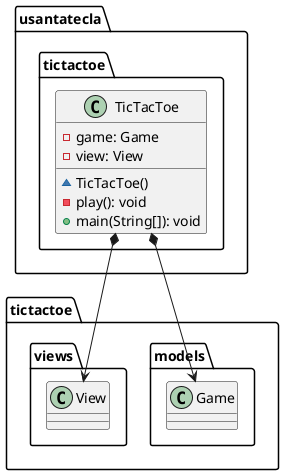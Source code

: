 @startuml tictactoe
class  usantatecla.tictactoe.TicTacToe{
- game: Game
- view: View
~ TicTacToe()
- play(): void
+ main(String[]): void
}
usantatecla.tictactoe.TicTacToe *-down-> tictactoe.models.Game
usantatecla.tictactoe.TicTacToe *-down-> tictactoe.views.View
@enduml

@startuml tictactoe.views
class Console as "utils.Console"{}
class Coordinate as "tictactoe.models.Coordinate" {}
class Game as "tictactoe.models.Game"{}
class LimitedIntDialog as " utils.LimitedIntDialog"{}
class Token as "tictactoe.models.Token"{}
class Error as "tictactoe.models.Error"{}

class  tictactoe.views.CoordinateView{
+ read(String): Coordinate
}
Console <..-down- tictactoe.views.CoordinateView
Coordinate <..-down- tictactoe.views.CoordinateView
tictactoe.views.CoordinateView ..> tictactoe.views.ErrorView

class  tictactoe.views.ErrorView{
- {static} MESSAGES: String[]
~ ErrorView(Error)
~ writeln()
}
Console <..-down- tictactoe.views.ErrorView
tictactoe.views.ErrorView *-down-> Error

class  tictactoe.views.GameView{
~ GameView(Game)
~ write()
}
tictactoe.views.GameView ..> tictactoe.views.Message
tictactoe.views.GameView *-down-> Game
tictactoe.views.GameView ..> Coordinate
tictactoe.views.GameView ..> tictactoe.views.TokenView

enum  tictactoe.views.Message{
+ TITLE
+ NUMBER_PLAYERS
+ SEPARATOR
+ VERTICAL_LINE_LEFT
+ VERTICAL_LINE_CENTERED
+ VERTICAL_LINE_RIGHT
+ ENTER_COORDINATE_TO_PUT
+ ENTER_COORDINATE_TO_REMOVE
+ COORDINATE_TO_PUT
+ COORDINATE_TO_REMOVE
+ COORDINATE_TO_MOVE
+	PLAYER_WIN
+ RESUME
- message: String
- Message(String)
~ write(): void
~ writeln(): void
+ toString(): String
}
tictactoe.views.Message ..> Console

class  tictactoe.views.PlayView{
~ PlayView(Game)
~ interact()
- put()
- move()
}
tictactoe.views.SubView <|-down- tictactoe.views.PlayView
tictactoe.views.PlayView ..> Game
tictactoe.views.PlayView ..> tictactoe.views.TokenView
tictactoe.views.PlayView ..> tictactoe.views.Message
tictactoe.views.PlayView ..> Coordinate
tictactoe.views.PlayView ..> tictactoe.views.CoordinateView
tictactoe.views.PlayView ..> tictactoe.views.ErrorView

class  tictactoe.views.ResumeView{
~ ResumeView(Game)
~ interact(): boolean

}
tictactoe.views.SubView <|-down- tictactoe.views.ResumeView
tictactoe.views.ResumeView ..> Game
tictactoe.views.ResumeView ..> tictactoe.views.Message

class tictactoe.views.StartView{
~ StartView(Game)
~ interact()
}
tictactoe.views.SubView <|-down- tictactoe.views.StartView
tictactoe.views.StartView ..> Game
tictactoe.views.StartView ..> tictactoe.views.GameView
tictactoe.views.StartView ..> LimitedIntDialog
tictactoe.views.StartView ..> tictactoe.views.Message

class tictactoe.views.SubView{
~ SubView(Game)
}

tictactoe.views.SubView *--> Game

class tictactoe.views.TokenView{
- {static} SYMBOLS: char
~ TokenView(Token)
~ write()
}
tictactoe.views.TokenView *--> Token
tictactoe.views.TokenView ..> Console

class  tictactoe.views.View{
+ View(Game)
+ interact()
}
tictactoe.views.View *-down-> Game
tictactoe.views.View *-down-> tictactoe.views.StartView
tictactoe.views.View *-down-> tictactoe.views.PlayView
tictactoe.views.View *-down-> tictactoe.views.ResumeView
@enduml

@startuml tictactoe.models
class Direction as "utils.Direction"{}
class ConcreteCoordinate as "utils.ConcreteCoordinate"{}
class ClosedInterval as "utils.ClosedInterval"{}

class  tictactoe.models.Board{
~ Board()
~ reset()
~ getToken(Coordinate): Token
~ isCompleted(): boolean
~ put(Coordinate, Token)
~ move(Coordinate, Coordinate)
- remove(Coordinate)
~ isOccupied(Coordinate, Token): boolean
~ isEmpty(Coordinate): boolean
~ isTicTacToe(Token): boolean
- getCoordinates(Token): List<Coordinate>
}
tictactoe.models.Board ..> tictactoe.models.Coordinate
tictactoe.models.Board *-down-> "*" tictactoe.models.Token
tictactoe.models.Board ..> Direction

class  tictactoe.models.Coordinate{
- {static} NULL_COORDINATE: Coordinate
+ {static} DIMENSION: int
- {static} LIMITS: ClosedInterval
+ Coordinate()
+ Coordinate(int, int)
+ isNull(): boolean
+ isValid(): Error
+ getDirection(Coordinate): Direction
- inInverseDiagonal(): boolean
+ random()
+ equals(Object): boolean
}
ConcreteCoordinate <|-down- tictactoe.models.Coordinate
tictactoe.models.Coordinate ..> tictactoe.models.Error
tictactoe.models.Coordinate ..> Direction
tictactoe.models.Coordinate ..> ClosedInterval

enum  tictactoe.models.Error{
+ NOT_EMPTY
+ NOT_OWNER
+ SAME_COORDINATES
+ WRONG_COORDINATES
+ NULL_ERROR
+ isNull(): boolean
}

class  tictactoe.models.Game{
+ Game()
+ setUsers(int)
+ isBoardComplete(): boolean
+ isUser(): boolean
+ put(Coordinate): Error
+ move(Coordinate, Coordinate): Error
+ next()
+ isTicTacToe(): boolean
+ getToken(Coordinate): Token
+ getToken(): Token
+ getMaxPlayers(): int
+ reset()
}
tictactoe.models.Game *-down-> tictactoe.models.Board
tictactoe.models.Game *-down-> tictactoe.models.Turn
tictactoe.models.Game ..> tictactoe.models.Coordinate
tictactoe.models.Game ..> tictactoe.models.Error

class  tictactoe.models.Player{
~ Player(Token, Board)
~ put(Coordinate): Error
~ move(Coordinate, Coordinate): Error
~ getToken(): Token
}
tictactoe.models.Player *-down-> tictactoe.models.Token
tictactoe.models.Player *-down-> tictactoe.models.Board
tictactoe.models.Player ..> tictactoe.models.Coordinate
tictactoe.models.Player ..> tictactoe.models.Error

enum  tictactoe.models.Token{
+ X
+ O
+ NULL
+ isNull(): boolean
+ {static} get(int): Token
+ toString(): String
}

tictactoe.models.Token ..> ClosedInterval

class  tictactoe.models.Turn{
- {static} NUM_PLAYERS: int
- active: int
- users: int
~ Turn(Board)
~ setUsers(int)
~ next()
~ isUser(): boolean
~ put(Coordinate): Error
- getPlayer(): Player
~ move(Coordinate, Coordinate): Error
~ getToken(): Token
}

tictactoe.models.Turn *-down-> "*" tictactoe.models.Player
tictactoe.models.Turn *-down-> tictactoe.models.Board
tictactoe.models.Turn ..down-> tictactoe.models.Token
tictactoe.models.Turn ..down-> tictactoe.models.Coordinate
tictactoe.models.Turn ..down-> tictactoe.models.Error

@enduml

@startuml tictactoe.utils
class BufferedReader as "java.io.BufferedReader"{}

class  usantatecla.utils.ClosedIntervalTest{
- min: int
- max: int
+ ClosedInterval(int,int)
+ isIncluded(int): boolean
+ toString(): String
}

class usantatecla.utils.ConcreteCoordinate{
# row: int
# column: int
- {static} ROW: String
- {static} COLUMN: String
# ConcreteCoordinate()
# ConcreteCoordinate(int,int)
+ isNull(): boolean
+ getDirection(Coordinate): Direction
+ inHorizontal(Coordinate): boolean
+ inVertical(Coordinate): boolean
+ inMainDiagonal(): boolean
# read(String)
+ getRow(): int
+ getColumn(): int
+ hashCode(): int
+ equals(Object): boolean
+ toString(): String
}

usantatecla.utils.Coordinate <|..down- usantatecla.utils.ConcreteCoordinate
usantatecla.utils.ConcreteCoordinate ..> usantatecla.utils.Direction
usantatecla.utils.ConcreteCoordinate ..> usantatecla.utils.Console


class usantatecla.utils.Console{
- {static} console: Console
+ {static} instance(): Console
- readString(String): String
+ readString(): String
+ readInt(String): int
~ readChar(String): char
+ writeln()
+ write(String)
+ write(int)
+ writeln(String)
+ writeln(int)
+ write(char)
- writeError(String)
}
usantatecla.utils.Console *-down-> BufferedReader

interface usantatecla.utils.Coordinate{
~ isNull(): boolean
~ getDirection(Coordinate): Direction
~ inHorizontal(Coordinate): boolean
~ inVertical(Coordinate): boolean
~ inMainDiagonal(): boolean
}
usantatecla.utils.Coordinate ..> usantatecla.utils.Direction

enum usantatecla.utils.Direction{
  VERTICAL
  HORIZONTAL
  MAIN_DIAGONAL
  INVERSE_DIAGONAL
  NULL
}

class usantatecla.utils.LimitedIntDialog{
- LIMITS: ClosedInterval
- {static} ERROR_MESSAGE: String
+ LimitedIntDialog(int,int)
+ read(String): int
}

usantatecla.utils.LimitedIntDialog *-down-> usantatecla.utils.ClosedIntervalTest
usantatecla.utils.LimitedIntDialog ..> usantatecla.utils.Console

class usantatecla.utils.NullCoordinate{
- {static} instance: NullCoordinate
+ {static} instance(): Coordinate
+ isNull(): boolean
+ getDirection(Coordinate): Direction
+ inHorizontal(Coordinate): boolean
+ inVertical(Coordinate): boolean
+ inMainDiagonal(): boolean
+ hashCode(): int
+ equals(Object): boolean
+ toString(): String
}
usantatecla.utils.Coordinate <|..down- usantatecla.utils.NullCoordinate
usantatecla.utils.NullCoordinate ..> usantatecla.utils.Direction

class usantatecla.utils.YesNoDialog{
- {static} AFIRMATIVE: char
- {static} NEGATIVE: char
- {static} SUFFIX: String
- {static} MESSAGE: String
- answer: char
+ read(String): boolean
- isAffirmative(): boolean
- getAnswer(): char
- isNegative(): boolean
}
usantatecla.utils.YesNoDialog ..> usantatecla.utils.Console

@enduml
